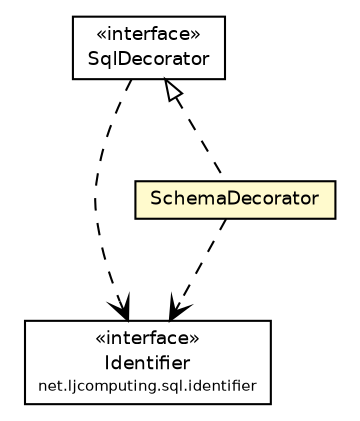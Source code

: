#!/usr/local/bin/dot
#
# Class diagram 
# Generated by UMLGraph version R5_6 (http://www.umlgraph.org/)
#

digraph G {
	edge [fontname="Helvetica",fontsize=10,labelfontname="Helvetica",labelfontsize=10];
	node [fontname="Helvetica",fontsize=10,shape=plaintext];
	nodesep=0.25;
	ranksep=0.5;
	// net.ljcomputing.sql.identifier.Identifier
	c892 [label=<<table title="net.ljcomputing.sql.identifier.Identifier" border="0" cellborder="1" cellspacing="0" cellpadding="2" port="p" href="../identifier/Identifier.html">
		<tr><td><table border="0" cellspacing="0" cellpadding="1">
<tr><td align="center" balign="center"> &#171;interface&#187; </td></tr>
<tr><td align="center" balign="center"> Identifier </td></tr>
<tr><td align="center" balign="center"><font point-size="7.0"> net.ljcomputing.sql.identifier </font></td></tr>
		</table></td></tr>
		</table>>, URL="../identifier/Identifier.html", fontname="Helvetica", fontcolor="black", fontsize=9.0];
	// net.ljcomputing.sql.decorator.SqlDecorator
	c899 [label=<<table title="net.ljcomputing.sql.decorator.SqlDecorator" border="0" cellborder="1" cellspacing="0" cellpadding="2" port="p" href="./SqlDecorator.html">
		<tr><td><table border="0" cellspacing="0" cellpadding="1">
<tr><td align="center" balign="center"> &#171;interface&#187; </td></tr>
<tr><td align="center" balign="center"> SqlDecorator </td></tr>
		</table></td></tr>
		</table>>, URL="./SqlDecorator.html", fontname="Helvetica", fontcolor="black", fontsize=9.0];
	// net.ljcomputing.sql.decorator.SchemaDecorator
	c900 [label=<<table title="net.ljcomputing.sql.decorator.SchemaDecorator" border="0" cellborder="1" cellspacing="0" cellpadding="2" port="p" bgcolor="lemonChiffon" href="./SchemaDecorator.html">
		<tr><td><table border="0" cellspacing="0" cellpadding="1">
<tr><td align="center" balign="center"> SchemaDecorator </td></tr>
		</table></td></tr>
		</table>>, URL="./SchemaDecorator.html", fontname="Helvetica", fontcolor="black", fontsize=9.0];
	//net.ljcomputing.sql.decorator.SchemaDecorator implements net.ljcomputing.sql.decorator.SqlDecorator
	c899:p -> c900:p [dir=back,arrowtail=empty,style=dashed];
	// net.ljcomputing.sql.decorator.SqlDecorator DEPEND net.ljcomputing.sql.identifier.Identifier
	c899:p -> c892:p [taillabel="", label="", headlabel="", fontname="Helvetica", fontcolor="black", fontsize=10.0, color="black", arrowhead=open, style=dashed];
	// net.ljcomputing.sql.decorator.SchemaDecorator DEPEND net.ljcomputing.sql.identifier.Identifier
	c900:p -> c892:p [taillabel="", label="", headlabel="", fontname="Helvetica", fontcolor="black", fontsize=10.0, color="black", arrowhead=open, style=dashed];
}

